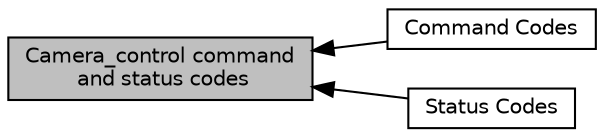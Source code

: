 digraph "Camera_control command and status codes"
{
  edge [fontname="Helvetica",fontsize="10",labelfontname="Helvetica",labelfontsize="10"];
  node [fontname="Helvetica",fontsize="10",shape=record];
  rankdir=LR;
  Node2 [label="Command Codes",height=0.2,width=0.4,color="black", fillcolor="white", style="filled",URL="$group___camera___c_m_d.html"];
  Node1 [label="Status Codes",height=0.2,width=0.4,color="black", fillcolor="white", style="filled",URL="$group___camera___s_t_a_t_u_s.html"];
  Node0 [label="Camera_control command\l and status codes",height=0.2,width=0.4,color="black", fillcolor="grey75", style="filled", fontcolor="black"];
  Node0->Node1 [shape=plaintext, dir="back", style="solid"];
  Node0->Node2 [shape=plaintext, dir="back", style="solid"];
}

